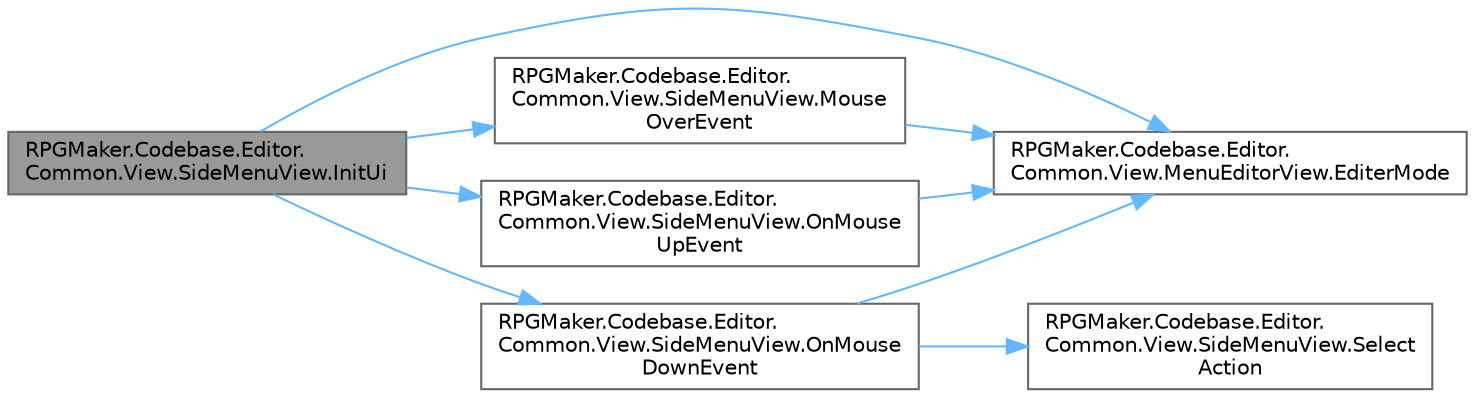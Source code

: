 digraph "RPGMaker.Codebase.Editor.Common.View.SideMenuView.InitUi"
{
 // LATEX_PDF_SIZE
  bgcolor="transparent";
  edge [fontname=Helvetica,fontsize=10,labelfontname=Helvetica,labelfontsize=10];
  node [fontname=Helvetica,fontsize=10,shape=box,height=0.2,width=0.4];
  rankdir="LR";
  Node1 [id="Node000001",label="RPGMaker.Codebase.Editor.\lCommon.View.SideMenuView.InitUi",height=0.2,width=0.4,color="gray40", fillcolor="grey60", style="filled", fontcolor="black",tooltip="😁 初期化ユーザー・インターフェース"];
  Node1 -> Node2 [id="edge1_Node000001_Node000002",color="steelblue1",style="solid",tooltip=" "];
  Node2 [id="Node000002",label="RPGMaker.Codebase.Editor.\lCommon.View.MenuEditorView.EditerMode",height=0.2,width=0.4,color="grey40", fillcolor="white", style="filled",URL="$da/df0/class_r_p_g_maker_1_1_codebase_1_1_editor_1_1_common_1_1_view_1_1_menu_editor_view.html#ad8fb22c685724d48b6e384395ecd7d51",tooltip="😁 ダークモード、ライトモードのPath切り替え用"];
  Node1 -> Node3 [id="edge2_Node000001_Node000003",color="steelblue1",style="solid",tooltip=" "];
  Node3 [id="Node000003",label="RPGMaker.Codebase.Editor.\lCommon.View.SideMenuView.Mouse\lOverEvent",height=0.2,width=0.4,color="grey40", fillcolor="white", style="filled",URL="$d5/d4f/class_r_p_g_maker_1_1_codebase_1_1_editor_1_1_common_1_1_view_1_1_side_menu_view.html#abbb7bcef057701f792f037c099321e1b",tooltip="😁 マウス・オーバー時"];
  Node3 -> Node2 [id="edge3_Node000003_Node000002",color="steelblue1",style="solid",tooltip=" "];
  Node1 -> Node4 [id="edge4_Node000001_Node000004",color="steelblue1",style="solid",tooltip=" "];
  Node4 [id="Node000004",label="RPGMaker.Codebase.Editor.\lCommon.View.SideMenuView.OnMouse\lDownEvent",height=0.2,width=0.4,color="grey40", fillcolor="white", style="filled",URL="$d5/d4f/class_r_p_g_maker_1_1_codebase_1_1_editor_1_1_common_1_1_view_1_1_side_menu_view.html#afbcaf92d16a6656016cf4b3915459729",tooltip="😁 マウス押下時"];
  Node4 -> Node2 [id="edge5_Node000004_Node000002",color="steelblue1",style="solid",tooltip=" "];
  Node4 -> Node5 [id="edge6_Node000004_Node000005",color="steelblue1",style="solid",tooltip=" "];
  Node5 [id="Node000005",label="RPGMaker.Codebase.Editor.\lCommon.View.SideMenuView.Select\lAction",height=0.2,width=0.4,color="grey40", fillcolor="white", style="filled",URL="$d5/d4f/class_r_p_g_maker_1_1_codebase_1_1_editor_1_1_common_1_1_view_1_1_side_menu_view.html#ad523b383f70a244756f21bf6eed285cc",tooltip="😁 選択動作"];
  Node1 -> Node6 [id="edge7_Node000001_Node000006",color="steelblue1",style="solid",tooltip=" "];
  Node6 [id="Node000006",label="RPGMaker.Codebase.Editor.\lCommon.View.SideMenuView.OnMouse\lUpEvent",height=0.2,width=0.4,color="grey40", fillcolor="white", style="filled",URL="$d5/d4f/class_r_p_g_maker_1_1_codebase_1_1_editor_1_1_common_1_1_view_1_1_side_menu_view.html#a9465a67e6c1c2b5e16b4701f5f85fafc",tooltip="😁 マウス・アップ時"];
  Node6 -> Node2 [id="edge8_Node000006_Node000002",color="steelblue1",style="solid",tooltip=" "];
}
